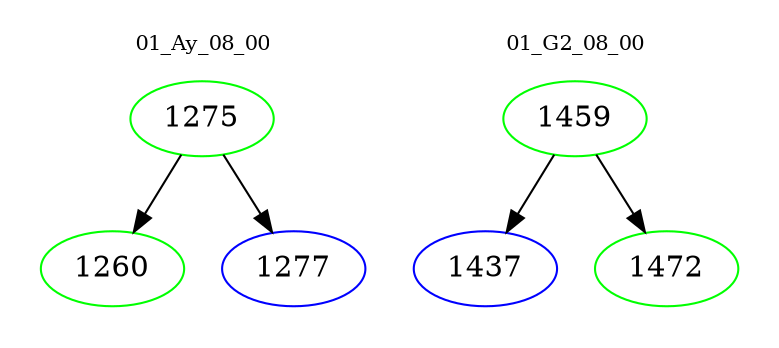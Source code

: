 digraph{
subgraph cluster_0 {
color = white
label = "01_Ay_08_00";
fontsize=10;
T0_1275 [label="1275", color="green"]
T0_1275 -> T0_1260 [color="black"]
T0_1260 [label="1260", color="green"]
T0_1275 -> T0_1277 [color="black"]
T0_1277 [label="1277", color="blue"]
}
subgraph cluster_1 {
color = white
label = "01_G2_08_00";
fontsize=10;
T1_1459 [label="1459", color="green"]
T1_1459 -> T1_1437 [color="black"]
T1_1437 [label="1437", color="blue"]
T1_1459 -> T1_1472 [color="black"]
T1_1472 [label="1472", color="green"]
}
}
